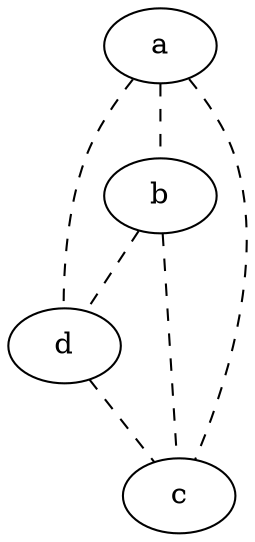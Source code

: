 strict graph "" {
a;
b;
d;
c;
a -- b  [color=black, style=dashed];
a -- d  [color=black, style=dashed];
a -- c  [color=black, style=dashed];
b -- d  [color=black, style=dashed];
b -- c  [color=black, style=dashed];
d -- c  [color=black, style=dashed];
}
